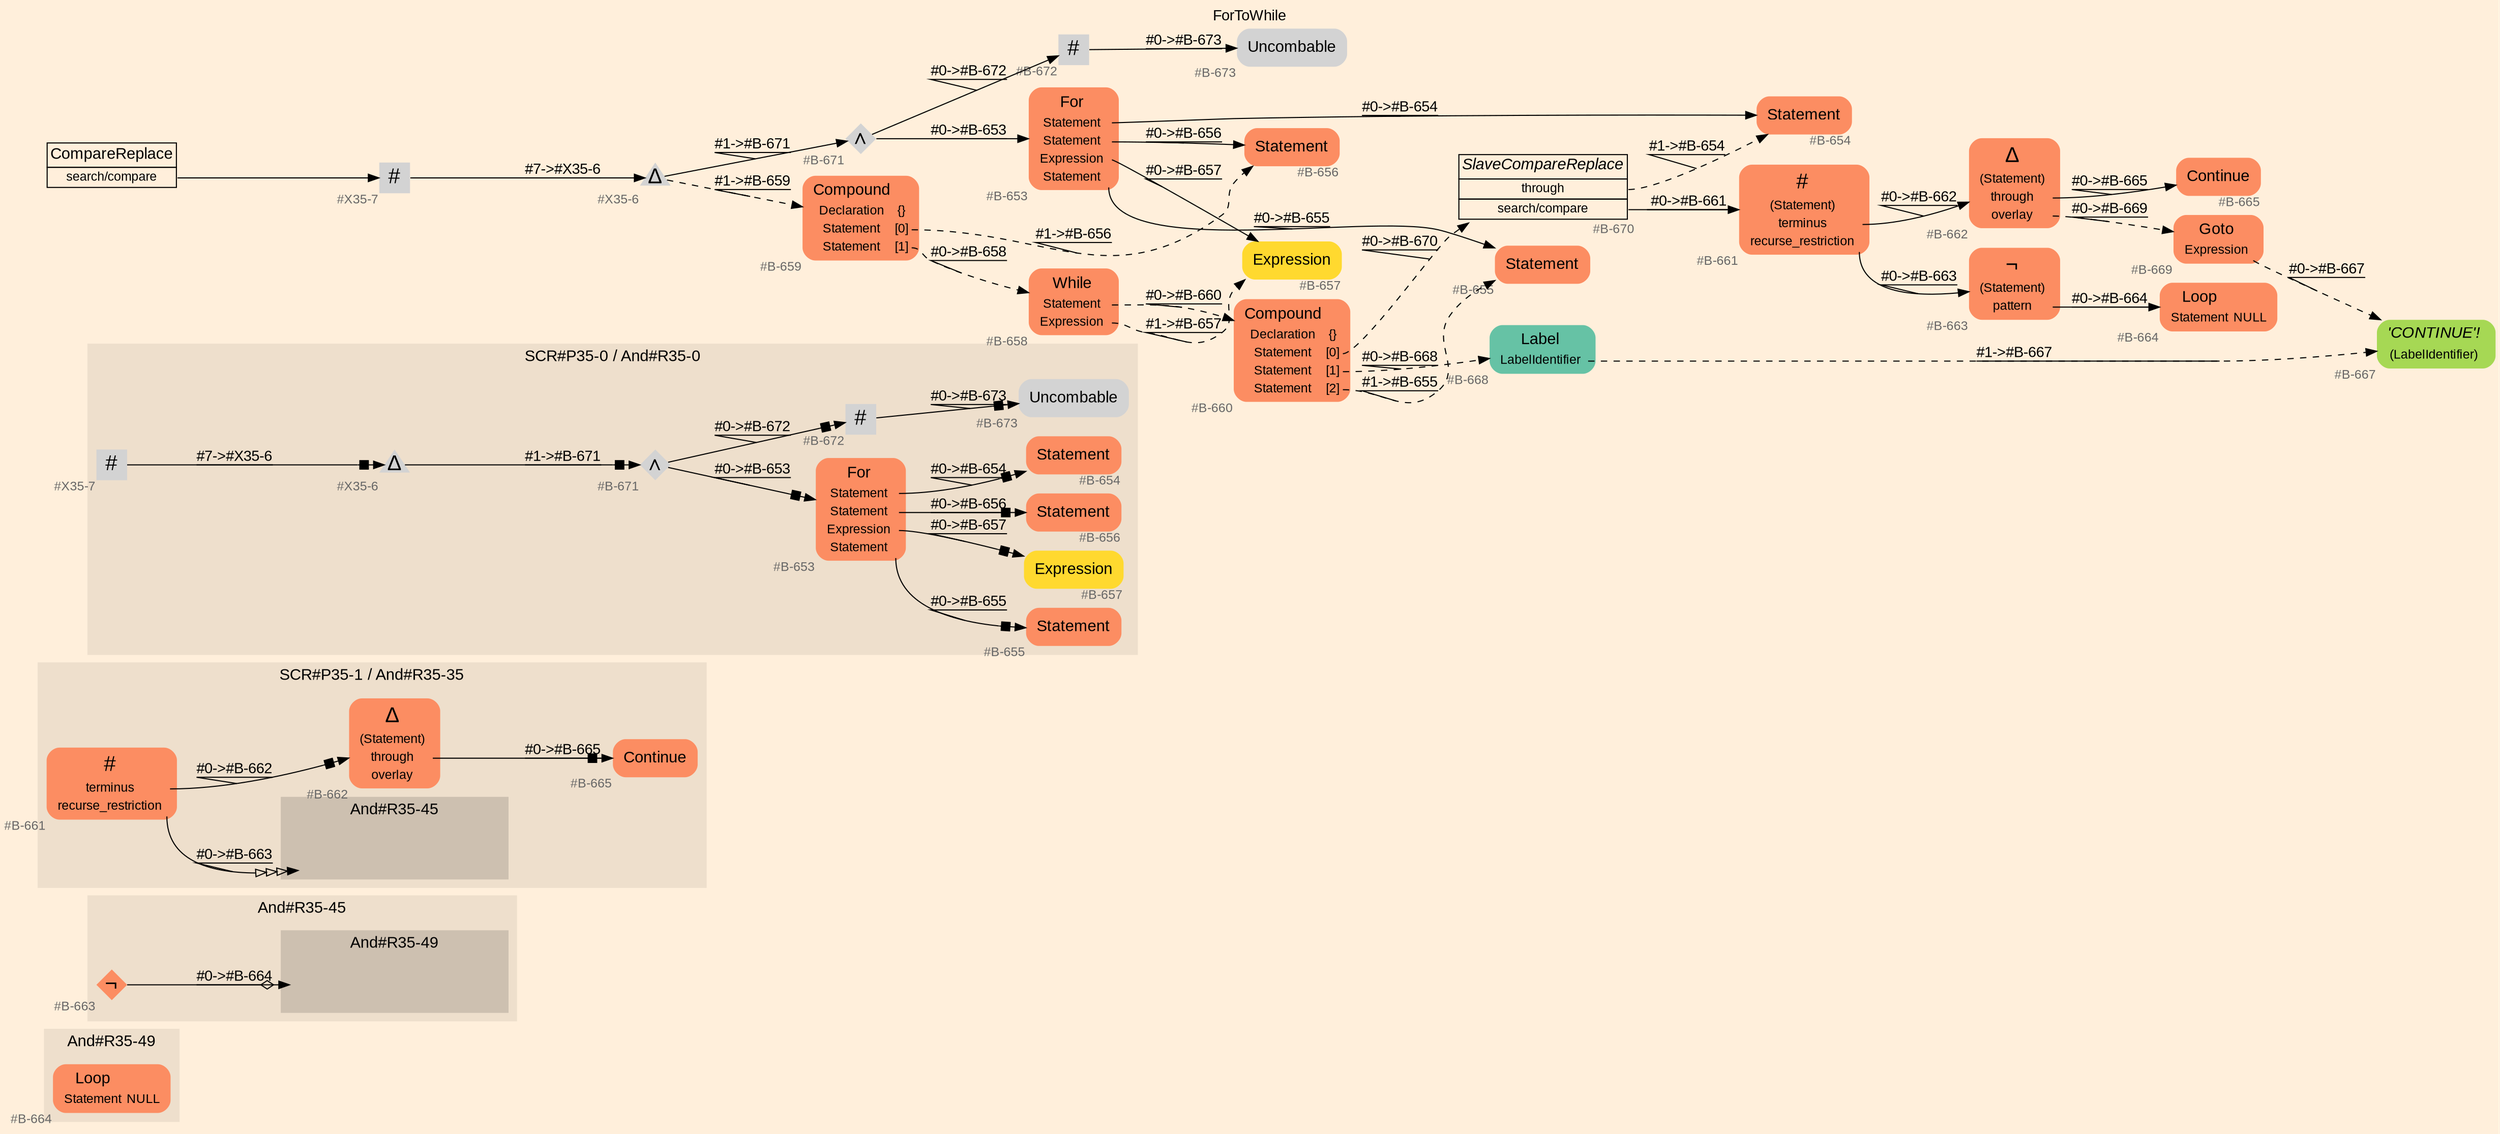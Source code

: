 digraph "ForToWhile" {
label = "ForToWhile"
labelloc = t
graph [
    rankdir = "LR"
    ranksep = 0.3
    bgcolor = antiquewhite1
    color = black
    fontcolor = black
    fontname = "Arial"
];
node [
    fontname = "Arial"
];
edge [
    fontname = "Arial"
];

// -------------------- figure And#R35-49 --------------------
// -------- region And#R35-49 ----------
subgraph "clusterAnd#R35-49" {
    label = "And#R35-49"
    style = "filled"
    color = antiquewhite2
    fontsize = "15"
    // -------- block And#R35-49/#B-664 ----------
    "And#R35-49/#B-664" [
        fillcolor = "/set28/2"
        xlabel = "#B-664"
        fontsize = "12"
        fontcolor = grey40
        shape = "plaintext"
        label = <<TABLE BORDER="0" CELLBORDER="0" CELLSPACING="0">
         <TR><TD><FONT COLOR="black" POINT-SIZE="15">Loop</FONT></TD></TR>
         <TR><TD><FONT COLOR="black" POINT-SIZE="12">Statement</FONT></TD><TD PORT="port0"><FONT COLOR="black" POINT-SIZE="12">NULL</FONT></TD></TR>
        </TABLE>>
        style = "rounded,filled"
    ];
    
}


// -------------------- figure And#R35-45 --------------------
// -------- region And#R35-45 ----------
subgraph "clusterAnd#R35-45" {
    label = "And#R35-45"
    style = "filled"
    color = antiquewhite2
    fontsize = "15"
    // -------- block And#R35-45/#B-663 ----------
    "And#R35-45/#B-663" [
        fillcolor = "/set28/2"
        xlabel = "#B-663"
        fontsize = "12"
        fontcolor = grey40
        shape = "diamond"
        label = <<FONT COLOR="black" POINT-SIZE="20">¬</FONT>>
        style = "filled"
        penwidth = 0.0
        fixedsize = true
        width = 0.4
        height = 0.4
    ];
    
    // -------- region And#R35-45/And#R35-49 ----------
    subgraph "clusterAnd#R35-45/And#R35-49" {
        label = "And#R35-49"
        style = "filled"
        color = antiquewhite3
        fontsize = "15"
        // -------- block And#R35-45/And#R35-49/#B-664 ----------
        "And#R35-45/And#R35-49/#B-664" [
            fillcolor = "/set28/2"
            xlabel = "#B-664"
            fontsize = "12"
            fontcolor = grey40
            shape = "none"
            style = "invisible"
        ];
        
    }
    
}

"And#R35-45/#B-663" -> "And#R35-45/And#R35-49/#B-664" [
    arrowhead="normalnoneodiamond"
    label = "#0-&gt;#B-664"
    decorate = true
    color = black
    fontcolor = black
];


// -------------------- figure And#R35-35 --------------------
// -------- region And#R35-35 ----------
subgraph "clusterAnd#R35-35" {
    label = "SCR#P35-1 / And#R35-35"
    style = "filled"
    color = antiquewhite2
    fontsize = "15"
    // -------- block And#R35-35/#B-665 ----------
    "And#R35-35/#B-665" [
        fillcolor = "/set28/2"
        xlabel = "#B-665"
        fontsize = "12"
        fontcolor = grey40
        shape = "plaintext"
        label = <<TABLE BORDER="0" CELLBORDER="0" CELLSPACING="0">
         <TR><TD><FONT COLOR="black" POINT-SIZE="15">Continue</FONT></TD></TR>
        </TABLE>>
        style = "rounded,filled"
    ];
    
    // -------- block And#R35-35/#B-661 ----------
    "And#R35-35/#B-661" [
        fillcolor = "/set28/2"
        xlabel = "#B-661"
        fontsize = "12"
        fontcolor = grey40
        shape = "plaintext"
        label = <<TABLE BORDER="0" CELLBORDER="0" CELLSPACING="0">
         <TR><TD><FONT COLOR="black" POINT-SIZE="20">#</FONT></TD></TR>
         <TR><TD><FONT COLOR="black" POINT-SIZE="12">terminus</FONT></TD><TD PORT="port0"></TD></TR>
         <TR><TD><FONT COLOR="black" POINT-SIZE="12">recurse_restriction</FONT></TD><TD PORT="port1"></TD></TR>
        </TABLE>>
        style = "rounded,filled"
    ];
    
    // -------- block And#R35-35/#B-662 ----------
    "And#R35-35/#B-662" [
        fillcolor = "/set28/2"
        xlabel = "#B-662"
        fontsize = "12"
        fontcolor = grey40
        shape = "plaintext"
        label = <<TABLE BORDER="0" CELLBORDER="0" CELLSPACING="0">
         <TR><TD><FONT COLOR="black" POINT-SIZE="20">Δ</FONT></TD></TR>
         <TR><TD><FONT COLOR="black" POINT-SIZE="12">(Statement)</FONT></TD><TD PORT="port0"></TD></TR>
         <TR><TD><FONT COLOR="black" POINT-SIZE="12">through</FONT></TD><TD PORT="port1"></TD></TR>
         <TR><TD><FONT COLOR="black" POINT-SIZE="12">overlay</FONT></TD><TD PORT="port2"></TD></TR>
        </TABLE>>
        style = "rounded,filled"
    ];
    
    // -------- region And#R35-35/And#R35-45 ----------
    subgraph "clusterAnd#R35-35/And#R35-45" {
        label = "And#R35-45"
        style = "filled"
        color = antiquewhite3
        fontsize = "15"
        // -------- block And#R35-35/And#R35-45/#B-663 ----------
        "And#R35-35/And#R35-45/#B-663" [
            fillcolor = "/set28/2"
            xlabel = "#B-663"
            fontsize = "12"
            fontcolor = grey40
            shape = "none"
            style = "invisible"
        ];
        
    }
    
}

"And#R35-35/#B-661":port0 -> "And#R35-35/#B-662" [
    arrowhead="normalnonebox"
    label = "#0-&gt;#B-662"
    decorate = true
    color = black
    fontcolor = black
];

"And#R35-35/#B-661":port1 -> "And#R35-35/And#R35-45/#B-663" [
    arrowhead="normalonormalonormalonormal"
    label = "#0-&gt;#B-663"
    decorate = true
    color = black
    fontcolor = black
];

"And#R35-35/#B-662":port1 -> "And#R35-35/#B-665" [
    arrowhead="normalnonebox"
    label = "#0-&gt;#B-665"
    decorate = true
    color = black
    fontcolor = black
];


// -------------------- figure And#R35-0 --------------------
// -------- region And#R35-0 ----------
subgraph "clusterAnd#R35-0" {
    label = "SCR#P35-0 / And#R35-0"
    style = "filled"
    color = antiquewhite2
    fontsize = "15"
    // -------- block And#R35-0/#B-657 ----------
    "And#R35-0/#B-657" [
        fillcolor = "/set28/6"
        xlabel = "#B-657"
        fontsize = "12"
        fontcolor = grey40
        shape = "plaintext"
        label = <<TABLE BORDER="0" CELLBORDER="0" CELLSPACING="0">
         <TR><TD><FONT COLOR="black" POINT-SIZE="15">Expression</FONT></TD></TR>
        </TABLE>>
        style = "rounded,filled"
    ];
    
    // -------- block And#R35-0/#B-653 ----------
    "And#R35-0/#B-653" [
        fillcolor = "/set28/2"
        xlabel = "#B-653"
        fontsize = "12"
        fontcolor = grey40
        shape = "plaintext"
        label = <<TABLE BORDER="0" CELLBORDER="0" CELLSPACING="0">
         <TR><TD><FONT COLOR="black" POINT-SIZE="15">For</FONT></TD></TR>
         <TR><TD><FONT COLOR="black" POINT-SIZE="12">Statement</FONT></TD><TD PORT="port0"></TD></TR>
         <TR><TD><FONT COLOR="black" POINT-SIZE="12">Statement</FONT></TD><TD PORT="port1"></TD></TR>
         <TR><TD><FONT COLOR="black" POINT-SIZE="12">Expression</FONT></TD><TD PORT="port2"></TD></TR>
         <TR><TD><FONT COLOR="black" POINT-SIZE="12">Statement</FONT></TD><TD PORT="port3"></TD></TR>
        </TABLE>>
        style = "rounded,filled"
    ];
    
    // -------- block And#R35-0/#B-654 ----------
    "And#R35-0/#B-654" [
        fillcolor = "/set28/2"
        xlabel = "#B-654"
        fontsize = "12"
        fontcolor = grey40
        shape = "plaintext"
        label = <<TABLE BORDER="0" CELLBORDER="0" CELLSPACING="0">
         <TR><TD><FONT COLOR="black" POINT-SIZE="15">Statement</FONT></TD></TR>
        </TABLE>>
        style = "rounded,filled"
    ];
    
    // -------- block And#R35-0/#B-655 ----------
    "And#R35-0/#B-655" [
        fillcolor = "/set28/2"
        xlabel = "#B-655"
        fontsize = "12"
        fontcolor = grey40
        shape = "plaintext"
        label = <<TABLE BORDER="0" CELLBORDER="0" CELLSPACING="0">
         <TR><TD><FONT COLOR="black" POINT-SIZE="15">Statement</FONT></TD></TR>
        </TABLE>>
        style = "rounded,filled"
    ];
    
    // -------- block And#R35-0/#B-656 ----------
    "And#R35-0/#B-656" [
        fillcolor = "/set28/2"
        xlabel = "#B-656"
        fontsize = "12"
        fontcolor = grey40
        shape = "plaintext"
        label = <<TABLE BORDER="0" CELLBORDER="0" CELLSPACING="0">
         <TR><TD><FONT COLOR="black" POINT-SIZE="15">Statement</FONT></TD></TR>
        </TABLE>>
        style = "rounded,filled"
    ];
    
    // -------- block And#R35-0/#B-671 ----------
    "And#R35-0/#B-671" [
        xlabel = "#B-671"
        fontsize = "12"
        fontcolor = grey40
        shape = "diamond"
        label = <<FONT COLOR="black" POINT-SIZE="20">∧</FONT>>
        style = "filled"
        penwidth = 0.0
        fixedsize = true
        width = 0.4
        height = 0.4
    ];
    
    // -------- block And#R35-0/#B-672 ----------
    "And#R35-0/#B-672" [
        xlabel = "#B-672"
        fontsize = "12"
        fontcolor = grey40
        shape = "square"
        label = <<FONT COLOR="black" POINT-SIZE="20">#</FONT>>
        style = "filled"
        penwidth = 0.0
        fixedsize = true
        width = 0.4
        height = 0.4
    ];
    
    // -------- block And#R35-0/#B-673 ----------
    "And#R35-0/#B-673" [
        xlabel = "#B-673"
        fontsize = "12"
        fontcolor = grey40
        shape = "plaintext"
        label = <<TABLE BORDER="0" CELLBORDER="0" CELLSPACING="0">
         <TR><TD><FONT COLOR="black" POINT-SIZE="15">Uncombable</FONT></TD></TR>
        </TABLE>>
        style = "rounded,filled"
    ];
    
    // -------- block And#R35-0/#X35-6 ----------
    "And#R35-0/#X35-6" [
        xlabel = "#X35-6"
        fontsize = "12"
        fontcolor = grey40
        shape = "triangle"
        label = <<FONT COLOR="black" POINT-SIZE="20">Δ</FONT>>
        style = "filled"
        penwidth = 0.0
        fixedsize = true
        width = 0.4
        height = 0.4
    ];
    
    // -------- block And#R35-0/#X35-7 ----------
    "And#R35-0/#X35-7" [
        xlabel = "#X35-7"
        fontsize = "12"
        fontcolor = grey40
        shape = "square"
        label = <<FONT COLOR="black" POINT-SIZE="20">#</FONT>>
        style = "filled"
        penwidth = 0.0
        fixedsize = true
        width = 0.4
        height = 0.4
    ];
    
}

"And#R35-0/#B-653":port0 -> "And#R35-0/#B-654" [
    arrowhead="normalnonebox"
    label = "#0-&gt;#B-654"
    decorate = true
    color = black
    fontcolor = black
];

"And#R35-0/#B-653":port1 -> "And#R35-0/#B-656" [
    arrowhead="normalnonebox"
    label = "#0-&gt;#B-656"
    decorate = true
    color = black
    fontcolor = black
];

"And#R35-0/#B-653":port2 -> "And#R35-0/#B-657" [
    arrowhead="normalnonebox"
    label = "#0-&gt;#B-657"
    decorate = true
    color = black
    fontcolor = black
];

"And#R35-0/#B-653":port3 -> "And#R35-0/#B-655" [
    arrowhead="normalnonebox"
    label = "#0-&gt;#B-655"
    decorate = true
    color = black
    fontcolor = black
];

"And#R35-0/#B-671" -> "And#R35-0/#B-653" [
    arrowhead="normalnonebox"
    label = "#0-&gt;#B-653"
    decorate = true
    color = black
    fontcolor = black
];

"And#R35-0/#B-671" -> "And#R35-0/#B-672" [
    arrowhead="normalnonebox"
    label = "#0-&gt;#B-672"
    decorate = true
    color = black
    fontcolor = black
];

"And#R35-0/#B-672" -> "And#R35-0/#B-673" [
    arrowhead="normalnonebox"
    label = "#0-&gt;#B-673"
    decorate = true
    color = black
    fontcolor = black
];

"And#R35-0/#X35-6" -> "And#R35-0/#B-671" [
    arrowhead="normalnonebox"
    label = "#1-&gt;#B-671"
    decorate = true
    color = black
    fontcolor = black
];

"And#R35-0/#X35-7" -> "And#R35-0/#X35-6" [
    arrowhead="normalnonebox"
    label = "#7-&gt;#X35-6"
    decorate = true
    color = black
    fontcolor = black
];


// -------------------- transformation figure --------------------
// -------- block CR#X35-8 ----------
"CR#X35-8" [
    fillcolor = antiquewhite1
    fontsize = "12"
    fontcolor = grey40
    shape = "plaintext"
    label = <<TABLE BORDER="0" CELLBORDER="1" CELLSPACING="0">
     <TR><TD><FONT COLOR="black" POINT-SIZE="15">CompareReplace</FONT></TD></TR>
     <TR><TD PORT="port0"><FONT COLOR="black" POINT-SIZE="12">search/compare</FONT></TD></TR>
    </TABLE>>
    style = "filled"
    color = black
];

// -------- block #X35-7 ----------
"#X35-7" [
    xlabel = "#X35-7"
    fontsize = "12"
    fontcolor = grey40
    shape = "square"
    label = <<FONT COLOR="black" POINT-SIZE="20">#</FONT>>
    style = "filled"
    penwidth = 0.0
    fixedsize = true
    width = 0.4
    height = 0.4
];

// -------- block #X35-6 ----------
"#X35-6" [
    xlabel = "#X35-6"
    fontsize = "12"
    fontcolor = grey40
    shape = "triangle"
    label = <<FONT COLOR="black" POINT-SIZE="20">Δ</FONT>>
    style = "filled"
    penwidth = 0.0
    fixedsize = true
    width = 0.4
    height = 0.4
];

// -------- block #B-671 ----------
"#B-671" [
    xlabel = "#B-671"
    fontsize = "12"
    fontcolor = grey40
    shape = "diamond"
    label = <<FONT COLOR="black" POINT-SIZE="20">∧</FONT>>
    style = "filled"
    penwidth = 0.0
    fixedsize = true
    width = 0.4
    height = 0.4
];

// -------- block #B-653 ----------
"#B-653" [
    fillcolor = "/set28/2"
    xlabel = "#B-653"
    fontsize = "12"
    fontcolor = grey40
    shape = "plaintext"
    label = <<TABLE BORDER="0" CELLBORDER="0" CELLSPACING="0">
     <TR><TD><FONT COLOR="black" POINT-SIZE="15">For</FONT></TD></TR>
     <TR><TD><FONT COLOR="black" POINT-SIZE="12">Statement</FONT></TD><TD PORT="port0"></TD></TR>
     <TR><TD><FONT COLOR="black" POINT-SIZE="12">Statement</FONT></TD><TD PORT="port1"></TD></TR>
     <TR><TD><FONT COLOR="black" POINT-SIZE="12">Expression</FONT></TD><TD PORT="port2"></TD></TR>
     <TR><TD><FONT COLOR="black" POINT-SIZE="12">Statement</FONT></TD><TD PORT="port3"></TD></TR>
    </TABLE>>
    style = "rounded,filled"
];

// -------- block #B-654 ----------
"#B-654" [
    fillcolor = "/set28/2"
    xlabel = "#B-654"
    fontsize = "12"
    fontcolor = grey40
    shape = "plaintext"
    label = <<TABLE BORDER="0" CELLBORDER="0" CELLSPACING="0">
     <TR><TD><FONT COLOR="black" POINT-SIZE="15">Statement</FONT></TD></TR>
    </TABLE>>
    style = "rounded,filled"
];

// -------- block #B-656 ----------
"#B-656" [
    fillcolor = "/set28/2"
    xlabel = "#B-656"
    fontsize = "12"
    fontcolor = grey40
    shape = "plaintext"
    label = <<TABLE BORDER="0" CELLBORDER="0" CELLSPACING="0">
     <TR><TD><FONT COLOR="black" POINT-SIZE="15">Statement</FONT></TD></TR>
    </TABLE>>
    style = "rounded,filled"
];

// -------- block #B-657 ----------
"#B-657" [
    fillcolor = "/set28/6"
    xlabel = "#B-657"
    fontsize = "12"
    fontcolor = grey40
    shape = "plaintext"
    label = <<TABLE BORDER="0" CELLBORDER="0" CELLSPACING="0">
     <TR><TD><FONT COLOR="black" POINT-SIZE="15">Expression</FONT></TD></TR>
    </TABLE>>
    style = "rounded,filled"
];

// -------- block #B-655 ----------
"#B-655" [
    fillcolor = "/set28/2"
    xlabel = "#B-655"
    fontsize = "12"
    fontcolor = grey40
    shape = "plaintext"
    label = <<TABLE BORDER="0" CELLBORDER="0" CELLSPACING="0">
     <TR><TD><FONT COLOR="black" POINT-SIZE="15">Statement</FONT></TD></TR>
    </TABLE>>
    style = "rounded,filled"
];

// -------- block #B-672 ----------
"#B-672" [
    xlabel = "#B-672"
    fontsize = "12"
    fontcolor = grey40
    shape = "square"
    label = <<FONT COLOR="black" POINT-SIZE="20">#</FONT>>
    style = "filled"
    penwidth = 0.0
    fixedsize = true
    width = 0.4
    height = 0.4
];

// -------- block #B-673 ----------
"#B-673" [
    xlabel = "#B-673"
    fontsize = "12"
    fontcolor = grey40
    shape = "plaintext"
    label = <<TABLE BORDER="0" CELLBORDER="0" CELLSPACING="0">
     <TR><TD><FONT COLOR="black" POINT-SIZE="15">Uncombable</FONT></TD></TR>
    </TABLE>>
    style = "rounded,filled"
];

// -------- block #B-659 ----------
"#B-659" [
    fillcolor = "/set28/2"
    xlabel = "#B-659"
    fontsize = "12"
    fontcolor = grey40
    shape = "plaintext"
    label = <<TABLE BORDER="0" CELLBORDER="0" CELLSPACING="0">
     <TR><TD><FONT COLOR="black" POINT-SIZE="15">Compound</FONT></TD></TR>
     <TR><TD><FONT COLOR="black" POINT-SIZE="12">Declaration</FONT></TD><TD PORT="port0"><FONT COLOR="black" POINT-SIZE="12">{}</FONT></TD></TR>
     <TR><TD><FONT COLOR="black" POINT-SIZE="12">Statement</FONT></TD><TD PORT="port1"><FONT COLOR="black" POINT-SIZE="12">[0]</FONT></TD></TR>
     <TR><TD><FONT COLOR="black" POINT-SIZE="12">Statement</FONT></TD><TD PORT="port2"><FONT COLOR="black" POINT-SIZE="12">[1]</FONT></TD></TR>
    </TABLE>>
    style = "rounded,filled"
];

// -------- block #B-658 ----------
"#B-658" [
    fillcolor = "/set28/2"
    xlabel = "#B-658"
    fontsize = "12"
    fontcolor = grey40
    shape = "plaintext"
    label = <<TABLE BORDER="0" CELLBORDER="0" CELLSPACING="0">
     <TR><TD><FONT COLOR="black" POINT-SIZE="15">While</FONT></TD></TR>
     <TR><TD><FONT COLOR="black" POINT-SIZE="12">Statement</FONT></TD><TD PORT="port0"></TD></TR>
     <TR><TD><FONT COLOR="black" POINT-SIZE="12">Expression</FONT></TD><TD PORT="port1"></TD></TR>
    </TABLE>>
    style = "rounded,filled"
];

// -------- block #B-660 ----------
"#B-660" [
    fillcolor = "/set28/2"
    xlabel = "#B-660"
    fontsize = "12"
    fontcolor = grey40
    shape = "plaintext"
    label = <<TABLE BORDER="0" CELLBORDER="0" CELLSPACING="0">
     <TR><TD><FONT COLOR="black" POINT-SIZE="15">Compound</FONT></TD></TR>
     <TR><TD><FONT COLOR="black" POINT-SIZE="12">Declaration</FONT></TD><TD PORT="port0"><FONT COLOR="black" POINT-SIZE="12">{}</FONT></TD></TR>
     <TR><TD><FONT COLOR="black" POINT-SIZE="12">Statement</FONT></TD><TD PORT="port1"><FONT COLOR="black" POINT-SIZE="12">[0]</FONT></TD></TR>
     <TR><TD><FONT COLOR="black" POINT-SIZE="12">Statement</FONT></TD><TD PORT="port2"><FONT COLOR="black" POINT-SIZE="12">[1]</FONT></TD></TR>
     <TR><TD><FONT COLOR="black" POINT-SIZE="12">Statement</FONT></TD><TD PORT="port3"><FONT COLOR="black" POINT-SIZE="12">[2]</FONT></TD></TR>
    </TABLE>>
    style = "rounded,filled"
];

// -------- block #B-670 ----------
"#B-670" [
    fillcolor = antiquewhite1
    xlabel = "#B-670"
    fontsize = "12"
    fontcolor = grey40
    shape = "plaintext"
    label = <<TABLE BORDER="0" CELLBORDER="1" CELLSPACING="0">
     <TR><TD><FONT COLOR="black" POINT-SIZE="15"><I>SlaveCompareReplace</I></FONT></TD></TR>
     <TR><TD PORT="port0"><FONT COLOR="black" POINT-SIZE="12">through</FONT></TD></TR>
     <TR><TD PORT="port1"><FONT COLOR="black" POINT-SIZE="12">search/compare</FONT></TD></TR>
    </TABLE>>
    style = "filled"
    color = black
];

// -------- block #B-661 ----------
"#B-661" [
    fillcolor = "/set28/2"
    xlabel = "#B-661"
    fontsize = "12"
    fontcolor = grey40
    shape = "plaintext"
    label = <<TABLE BORDER="0" CELLBORDER="0" CELLSPACING="0">
     <TR><TD><FONT COLOR="black" POINT-SIZE="20">#</FONT></TD></TR>
     <TR><TD><FONT COLOR="black" POINT-SIZE="12">(Statement)</FONT></TD><TD PORT="port0"></TD></TR>
     <TR><TD><FONT COLOR="black" POINT-SIZE="12">terminus</FONT></TD><TD PORT="port1"></TD></TR>
     <TR><TD><FONT COLOR="black" POINT-SIZE="12">recurse_restriction</FONT></TD><TD PORT="port2"></TD></TR>
    </TABLE>>
    style = "rounded,filled"
];

// -------- block #B-662 ----------
"#B-662" [
    fillcolor = "/set28/2"
    xlabel = "#B-662"
    fontsize = "12"
    fontcolor = grey40
    shape = "plaintext"
    label = <<TABLE BORDER="0" CELLBORDER="0" CELLSPACING="0">
     <TR><TD><FONT COLOR="black" POINT-SIZE="20">Δ</FONT></TD></TR>
     <TR><TD><FONT COLOR="black" POINT-SIZE="12">(Statement)</FONT></TD><TD PORT="port0"></TD></TR>
     <TR><TD><FONT COLOR="black" POINT-SIZE="12">through</FONT></TD><TD PORT="port1"></TD></TR>
     <TR><TD><FONT COLOR="black" POINT-SIZE="12">overlay</FONT></TD><TD PORT="port2"></TD></TR>
    </TABLE>>
    style = "rounded,filled"
];

// -------- block #B-665 ----------
"#B-665" [
    fillcolor = "/set28/2"
    xlabel = "#B-665"
    fontsize = "12"
    fontcolor = grey40
    shape = "plaintext"
    label = <<TABLE BORDER="0" CELLBORDER="0" CELLSPACING="0">
     <TR><TD><FONT COLOR="black" POINT-SIZE="15">Continue</FONT></TD></TR>
    </TABLE>>
    style = "rounded,filled"
];

// -------- block #B-669 ----------
"#B-669" [
    fillcolor = "/set28/2"
    xlabel = "#B-669"
    fontsize = "12"
    fontcolor = grey40
    shape = "plaintext"
    label = <<TABLE BORDER="0" CELLBORDER="0" CELLSPACING="0">
     <TR><TD><FONT COLOR="black" POINT-SIZE="15">Goto</FONT></TD></TR>
     <TR><TD><FONT COLOR="black" POINT-SIZE="12">Expression</FONT></TD><TD PORT="port0"></TD></TR>
    </TABLE>>
    style = "rounded,filled"
];

// -------- block #B-667 ----------
"#B-667" [
    fillcolor = "/set28/5"
    xlabel = "#B-667"
    fontsize = "12"
    fontcolor = grey40
    shape = "plaintext"
    label = <<TABLE BORDER="0" CELLBORDER="0" CELLSPACING="0">
     <TR><TD><FONT COLOR="black" POINT-SIZE="15"><I>'CONTINUE'!</I></FONT></TD></TR>
     <TR><TD><FONT COLOR="black" POINT-SIZE="12">(LabelIdentifier)</FONT></TD><TD PORT="port0"></TD></TR>
    </TABLE>>
    style = "rounded,filled"
];

// -------- block #B-663 ----------
"#B-663" [
    fillcolor = "/set28/2"
    xlabel = "#B-663"
    fontsize = "12"
    fontcolor = grey40
    shape = "plaintext"
    label = <<TABLE BORDER="0" CELLBORDER="0" CELLSPACING="0">
     <TR><TD><FONT COLOR="black" POINT-SIZE="20">¬</FONT></TD></TR>
     <TR><TD><FONT COLOR="black" POINT-SIZE="12">(Statement)</FONT></TD><TD PORT="port0"></TD></TR>
     <TR><TD><FONT COLOR="black" POINT-SIZE="12">pattern</FONT></TD><TD PORT="port1"></TD></TR>
    </TABLE>>
    style = "rounded,filled"
];

// -------- block #B-664 ----------
"#B-664" [
    fillcolor = "/set28/2"
    xlabel = "#B-664"
    fontsize = "12"
    fontcolor = grey40
    shape = "plaintext"
    label = <<TABLE BORDER="0" CELLBORDER="0" CELLSPACING="0">
     <TR><TD><FONT COLOR="black" POINT-SIZE="15">Loop</FONT></TD></TR>
     <TR><TD><FONT COLOR="black" POINT-SIZE="12">Statement</FONT></TD><TD PORT="port0"><FONT COLOR="black" POINT-SIZE="12">NULL</FONT></TD></TR>
    </TABLE>>
    style = "rounded,filled"
];

// -------- block #B-668 ----------
"#B-668" [
    fillcolor = "/set28/1"
    xlabel = "#B-668"
    fontsize = "12"
    fontcolor = grey40
    shape = "plaintext"
    label = <<TABLE BORDER="0" CELLBORDER="0" CELLSPACING="0">
     <TR><TD><FONT COLOR="black" POINT-SIZE="15">Label</FONT></TD></TR>
     <TR><TD><FONT COLOR="black" POINT-SIZE="12">LabelIdentifier</FONT></TD><TD PORT="port0"></TD></TR>
    </TABLE>>
    style = "rounded,filled"
];

"CR#X35-8":port0 -> "#X35-7" [
    label = ""
    decorate = true
    color = black
    fontcolor = black
];

"#X35-7" -> "#X35-6" [
    label = "#7-&gt;#X35-6"
    decorate = true
    color = black
    fontcolor = black
];

"#X35-6" -> "#B-671" [
    label = "#1-&gt;#B-671"
    decorate = true
    color = black
    fontcolor = black
];

"#X35-6" -> "#B-659" [
    style="dashed"
    label = "#1-&gt;#B-659"
    decorate = true
    color = black
    fontcolor = black
];

"#B-671" -> "#B-653" [
    label = "#0-&gt;#B-653"
    decorate = true
    color = black
    fontcolor = black
];

"#B-671" -> "#B-672" [
    label = "#0-&gt;#B-672"
    decorate = true
    color = black
    fontcolor = black
];

"#B-653":port0 -> "#B-654" [
    label = "#0-&gt;#B-654"
    decorate = true
    color = black
    fontcolor = black
];

"#B-653":port1 -> "#B-656" [
    label = "#0-&gt;#B-656"
    decorate = true
    color = black
    fontcolor = black
];

"#B-653":port2 -> "#B-657" [
    label = "#0-&gt;#B-657"
    decorate = true
    color = black
    fontcolor = black
];

"#B-653":port3 -> "#B-655" [
    label = "#0-&gt;#B-655"
    decorate = true
    color = black
    fontcolor = black
];

"#B-672" -> "#B-673" [
    label = "#0-&gt;#B-673"
    decorate = true
    color = black
    fontcolor = black
];

"#B-659":port1 -> "#B-656" [
    style="dashed"
    label = "#1-&gt;#B-656"
    decorate = true
    color = black
    fontcolor = black
];

"#B-659":port2 -> "#B-658" [
    style="dashed"
    label = "#0-&gt;#B-658"
    decorate = true
    color = black
    fontcolor = black
];

"#B-658":port0 -> "#B-660" [
    style="dashed"
    label = "#0-&gt;#B-660"
    decorate = true
    color = black
    fontcolor = black
];

"#B-658":port1 -> "#B-657" [
    style="dashed"
    label = "#1-&gt;#B-657"
    decorate = true
    color = black
    fontcolor = black
];

"#B-660":port1 -> "#B-670" [
    style="dashed"
    label = "#0-&gt;#B-670"
    decorate = true
    color = black
    fontcolor = black
];

"#B-660":port2 -> "#B-668" [
    style="dashed"
    label = "#0-&gt;#B-668"
    decorate = true
    color = black
    fontcolor = black
];

"#B-660":port3 -> "#B-655" [
    style="dashed"
    label = "#1-&gt;#B-655"
    decorate = true
    color = black
    fontcolor = black
];

"#B-670":port0 -> "#B-654" [
    style="dashed"
    label = "#1-&gt;#B-654"
    decorate = true
    color = black
    fontcolor = black
];

"#B-670":port1 -> "#B-661" [
    label = " #0-&gt;#B-661"
    decorate = true
    color = black
    fontcolor = black
];

"#B-661":port1 -> "#B-662" [
    label = "#0-&gt;#B-662"
    decorate = true
    color = black
    fontcolor = black
];

"#B-661":port2 -> "#B-663" [
    label = "#0-&gt;#B-663"
    decorate = true
    color = black
    fontcolor = black
];

"#B-662":port1 -> "#B-665" [
    label = "#0-&gt;#B-665"
    decorate = true
    color = black
    fontcolor = black
];

"#B-662":port2 -> "#B-669" [
    style="dashed"
    label = "#0-&gt;#B-669"
    decorate = true
    color = black
    fontcolor = black
];

"#B-669":port0 -> "#B-667" [
    style="dashed"
    label = "#0-&gt;#B-667"
    decorate = true
    color = black
    fontcolor = black
];

"#B-663":port1 -> "#B-664" [
    label = "#0-&gt;#B-664"
    decorate = true
    color = black
    fontcolor = black
];

"#B-668":port0 -> "#B-667" [
    style="dashed"
    label = "#1-&gt;#B-667"
    decorate = true
    color = black
    fontcolor = black
];


}
